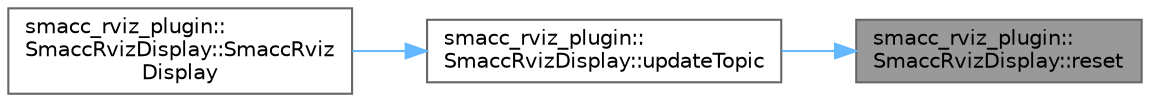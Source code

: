 digraph "smacc_rviz_plugin::SmaccRvizDisplay::reset"
{
 // LATEX_PDF_SIZE
  bgcolor="transparent";
  edge [fontname=Helvetica,fontsize=10,labelfontname=Helvetica,labelfontsize=10];
  node [fontname=Helvetica,fontsize=10,shape=box,height=0.2,width=0.4];
  rankdir="RL";
  Node1 [label="smacc_rviz_plugin::\lSmaccRvizDisplay::reset",height=0.2,width=0.4,color="gray40", fillcolor="grey60", style="filled", fontcolor="black",tooltip=" "];
  Node1 -> Node2 [dir="back",color="steelblue1",style="solid"];
  Node2 [label="smacc_rviz_plugin::\lSmaccRvizDisplay::updateTopic",height=0.2,width=0.4,color="grey40", fillcolor="white", style="filled",URL="$classsmacc__rviz__plugin_1_1SmaccRvizDisplay.html#adf332ae95bd83969b33ba713a60832fd",tooltip=" "];
  Node2 -> Node3 [dir="back",color="steelblue1",style="solid"];
  Node3 [label="smacc_rviz_plugin::\lSmaccRvizDisplay::SmaccRviz\lDisplay",height=0.2,width=0.4,color="grey40", fillcolor="white", style="filled",URL="$classsmacc__rviz__plugin_1_1SmaccRvizDisplay.html#a57d912b6eeec19a0654546bb011fb593",tooltip=" "];
}
